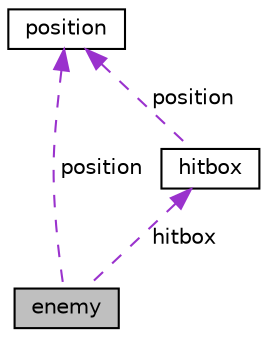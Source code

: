 digraph "enemy"
{
 // LATEX_PDF_SIZE
  edge [fontname="Helvetica",fontsize="10",labelfontname="Helvetica",labelfontsize="10"];
  node [fontname="Helvetica",fontsize="10",shape=record];
  Node1 [label="enemy",height=0.2,width=0.4,color="black", fillcolor="grey75", style="filled", fontcolor="black",tooltip=" "];
  Node2 -> Node1 [dir="back",color="darkorchid3",fontsize="10",style="dashed",label=" position" ,fontname="Helvetica"];
  Node2 [label="position",height=0.2,width=0.4,color="black", fillcolor="white", style="filled",URL="$structposition.html",tooltip=" "];
  Node3 -> Node1 [dir="back",color="darkorchid3",fontsize="10",style="dashed",label=" hitbox" ,fontname="Helvetica"];
  Node3 [label="hitbox",height=0.2,width=0.4,color="black", fillcolor="white", style="filled",URL="$structhitbox.html",tooltip=" "];
  Node2 -> Node3 [dir="back",color="darkorchid3",fontsize="10",style="dashed",label=" position" ,fontname="Helvetica"];
}
